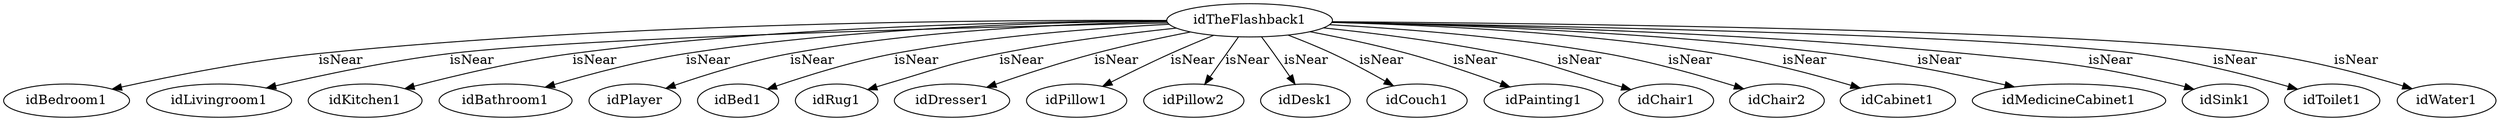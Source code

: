 strict digraph  {
idTheFlashback1 [node_type=entity_node];
idBedroom1 [node_type=entity_node];
idLivingroom1 [node_type=entity_node];
idKitchen1 [node_type=entity_node];
idBathroom1 [node_type=entity_node];
idPlayer [node_type=entity_node];
idBed1 [node_type=entity_node];
idRug1 [node_type=entity_node];
idDresser1 [node_type=entity_node];
idPillow1 [node_type=entity_node];
idPillow2 [node_type=entity_node];
idDesk1 [node_type=entity_node];
idCouch1 [node_type=entity_node];
idPainting1 [node_type=entity_node];
idChair1 [node_type=entity_node];
idChair2 [node_type=entity_node];
idCabinet1 [node_type=entity_node];
idMedicineCabinet1 [node_type=entity_node];
idSink1 [node_type=entity_node];
idToilet1 [node_type=entity_node];
idWater1 [node_type=entity_node];
idTheFlashback1 -> idBedroom1  [edge_type=relationship, label=isNear];
idTheFlashback1 -> idLivingroom1  [edge_type=relationship, label=isNear];
idTheFlashback1 -> idKitchen1  [edge_type=relationship, label=isNear];
idTheFlashback1 -> idBathroom1  [edge_type=relationship, label=isNear];
idTheFlashback1 -> idPlayer  [edge_type=relationship, label=isNear];
idTheFlashback1 -> idBed1  [edge_type=relationship, label=isNear];
idTheFlashback1 -> idRug1  [edge_type=relationship, label=isNear];
idTheFlashback1 -> idDresser1  [edge_type=relationship, label=isNear];
idTheFlashback1 -> idPillow1  [edge_type=relationship, label=isNear];
idTheFlashback1 -> idPillow2  [edge_type=relationship, label=isNear];
idTheFlashback1 -> idDesk1  [edge_type=relationship, label=isNear];
idTheFlashback1 -> idCouch1  [edge_type=relationship, label=isNear];
idTheFlashback1 -> idPainting1  [edge_type=relationship, label=isNear];
idTheFlashback1 -> idChair1  [edge_type=relationship, label=isNear];
idTheFlashback1 -> idChair2  [edge_type=relationship, label=isNear];
idTheFlashback1 -> idCabinet1  [edge_type=relationship, label=isNear];
idTheFlashback1 -> idMedicineCabinet1  [edge_type=relationship, label=isNear];
idTheFlashback1 -> idSink1  [edge_type=relationship, label=isNear];
idTheFlashback1 -> idToilet1  [edge_type=relationship, label=isNear];
idTheFlashback1 -> idWater1  [edge_type=relationship, label=isNear];
}
